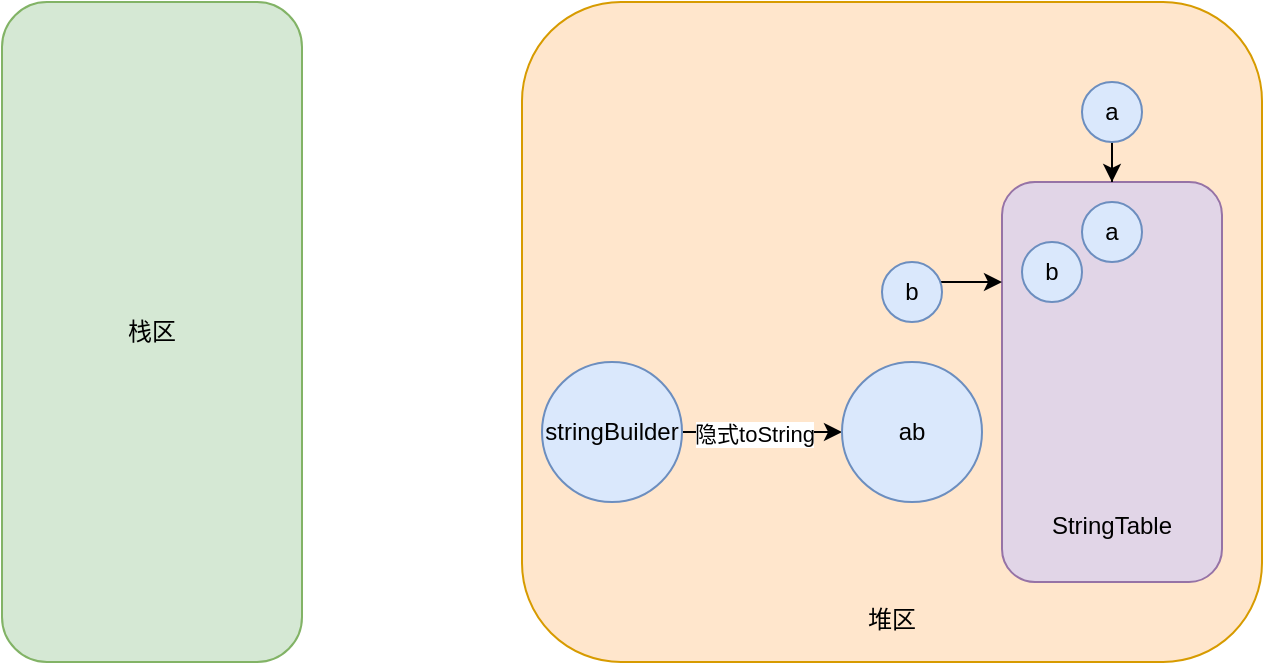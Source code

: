 <mxfile version="22.1.11" type="github">
  <diagram name="第 1 页" id="WjtEfoCjeQpGv7PMO0MX">
    <mxGraphModel dx="1386" dy="759" grid="1" gridSize="10" guides="1" tooltips="1" connect="1" arrows="1" fold="1" page="1" pageScale="1" pageWidth="827" pageHeight="1169" math="0" shadow="0">
      <root>
        <mxCell id="0" />
        <mxCell id="1" parent="0" />
        <mxCell id="tJ_XeWBy5FtSFhFS7I7S-2" value="栈区" style="rounded=1;whiteSpace=wrap;html=1;fillColor=#d5e8d4;strokeColor=#82b366;" vertex="1" parent="1">
          <mxGeometry x="190" y="210" width="150" height="330" as="geometry" />
        </mxCell>
        <mxCell id="tJ_XeWBy5FtSFhFS7I7S-3" value="&lt;br&gt;&lt;br&gt;&lt;br&gt;&lt;br&gt;&lt;br&gt;&lt;br&gt;&lt;br&gt;&lt;br&gt;&lt;br&gt;&lt;br&gt;&lt;br&gt;&lt;br&gt;&lt;br&gt;&lt;br&gt;&lt;br&gt;&lt;br&gt;&lt;br&gt;&lt;br&gt;&lt;br&gt;&lt;br&gt;堆区" style="rounded=1;whiteSpace=wrap;html=1;fillColor=#ffe6cc;strokeColor=#d79b00;" vertex="1" parent="1">
          <mxGeometry x="450" y="210" width="370" height="330" as="geometry" />
        </mxCell>
        <mxCell id="tJ_XeWBy5FtSFhFS7I7S-5" value="&lt;br&gt;&lt;br&gt;&lt;br&gt;&lt;br&gt;&lt;br&gt;&lt;br&gt;&lt;br&gt;&lt;br&gt;&lt;br&gt;&lt;br&gt;StringTable" style="rounded=1;whiteSpace=wrap;html=1;fillColor=#e1d5e7;strokeColor=#9673a6;" vertex="1" parent="1">
          <mxGeometry x="690" y="300" width="110" height="200" as="geometry" />
        </mxCell>
        <mxCell id="tJ_XeWBy5FtSFhFS7I7S-22" style="edgeStyle=orthogonalEdgeStyle;rounded=0;orthogonalLoop=1;jettySize=auto;html=1;entryX=0.5;entryY=0;entryDx=0;entryDy=0;" edge="1" parent="1" source="tJ_XeWBy5FtSFhFS7I7S-6" target="tJ_XeWBy5FtSFhFS7I7S-5">
          <mxGeometry relative="1" as="geometry" />
        </mxCell>
        <mxCell id="tJ_XeWBy5FtSFhFS7I7S-6" value="a" style="ellipse;whiteSpace=wrap;html=1;aspect=fixed;fillColor=#dae8fc;strokeColor=#6c8ebf;" vertex="1" parent="1">
          <mxGeometry x="730" y="250" width="30" height="30" as="geometry" />
        </mxCell>
        <mxCell id="tJ_XeWBy5FtSFhFS7I7S-11" style="edgeStyle=orthogonalEdgeStyle;rounded=0;orthogonalLoop=1;jettySize=auto;html=1;entryX=0;entryY=0.25;entryDx=0;entryDy=0;" edge="1" parent="1" source="tJ_XeWBy5FtSFhFS7I7S-7" target="tJ_XeWBy5FtSFhFS7I7S-5">
          <mxGeometry relative="1" as="geometry">
            <Array as="points">
              <mxPoint x="630" y="350" />
              <mxPoint x="630" y="350" />
            </Array>
          </mxGeometry>
        </mxCell>
        <mxCell id="tJ_XeWBy5FtSFhFS7I7S-7" value="b" style="ellipse;whiteSpace=wrap;html=1;aspect=fixed;fillColor=#dae8fc;strokeColor=#6c8ebf;" vertex="1" parent="1">
          <mxGeometry x="630" y="340" width="30" height="30" as="geometry" />
        </mxCell>
        <mxCell id="tJ_XeWBy5FtSFhFS7I7S-13" value="a" style="ellipse;whiteSpace=wrap;html=1;aspect=fixed;fillColor=#dae8fc;strokeColor=#6c8ebf;" vertex="1" parent="1">
          <mxGeometry x="730" y="310" width="30" height="30" as="geometry" />
        </mxCell>
        <mxCell id="tJ_XeWBy5FtSFhFS7I7S-14" value="b" style="ellipse;whiteSpace=wrap;html=1;aspect=fixed;fillColor=#dae8fc;strokeColor=#6c8ebf;" vertex="1" parent="1">
          <mxGeometry x="700" y="330" width="30" height="30" as="geometry" />
        </mxCell>
        <mxCell id="tJ_XeWBy5FtSFhFS7I7S-19" style="edgeStyle=orthogonalEdgeStyle;rounded=0;orthogonalLoop=1;jettySize=auto;html=1;exitX=1;exitY=0.5;exitDx=0;exitDy=0;" edge="1" parent="1" source="tJ_XeWBy5FtSFhFS7I7S-17" target="tJ_XeWBy5FtSFhFS7I7S-18">
          <mxGeometry relative="1" as="geometry" />
        </mxCell>
        <mxCell id="tJ_XeWBy5FtSFhFS7I7S-24" value="隐式toString" style="edgeLabel;html=1;align=center;verticalAlign=middle;resizable=0;points=[];" vertex="1" connectable="0" parent="tJ_XeWBy5FtSFhFS7I7S-19">
          <mxGeometry x="-0.1" y="-1" relative="1" as="geometry">
            <mxPoint as="offset" />
          </mxGeometry>
        </mxCell>
        <mxCell id="tJ_XeWBy5FtSFhFS7I7S-17" value="&lt;div data-docx-has-block-data=&quot;false&quot; data-page-id=&quot;UZoRdkdu8opofLxGpygcwKWNnDZ&quot;&gt;&lt;div class=&quot;old-record-id-EMBtdrpnPoYWvUxG1PEctC5Kn7e&quot;&gt;stringBuilder&lt;/div&gt;&lt;/div&gt;" style="ellipse;whiteSpace=wrap;html=1;aspect=fixed;fillColor=#dae8fc;strokeColor=#6c8ebf;" vertex="1" parent="1">
          <mxGeometry x="460" y="390" width="70" height="70" as="geometry" />
        </mxCell>
        <mxCell id="tJ_XeWBy5FtSFhFS7I7S-18" value="&lt;div data-docx-has-block-data=&quot;false&quot; data-page-id=&quot;UZoRdkdu8opofLxGpygcwKWNnDZ&quot;&gt;&lt;div class=&quot;old-record-id-EMBtdrpnPoYWvUxG1PEctC5Kn7e&quot;&gt;ab&lt;/div&gt;&lt;/div&gt;" style="ellipse;whiteSpace=wrap;html=1;aspect=fixed;fillColor=#dae8fc;strokeColor=#6c8ebf;" vertex="1" parent="1">
          <mxGeometry x="610" y="390" width="70" height="70" as="geometry" />
        </mxCell>
      </root>
    </mxGraphModel>
  </diagram>
</mxfile>
